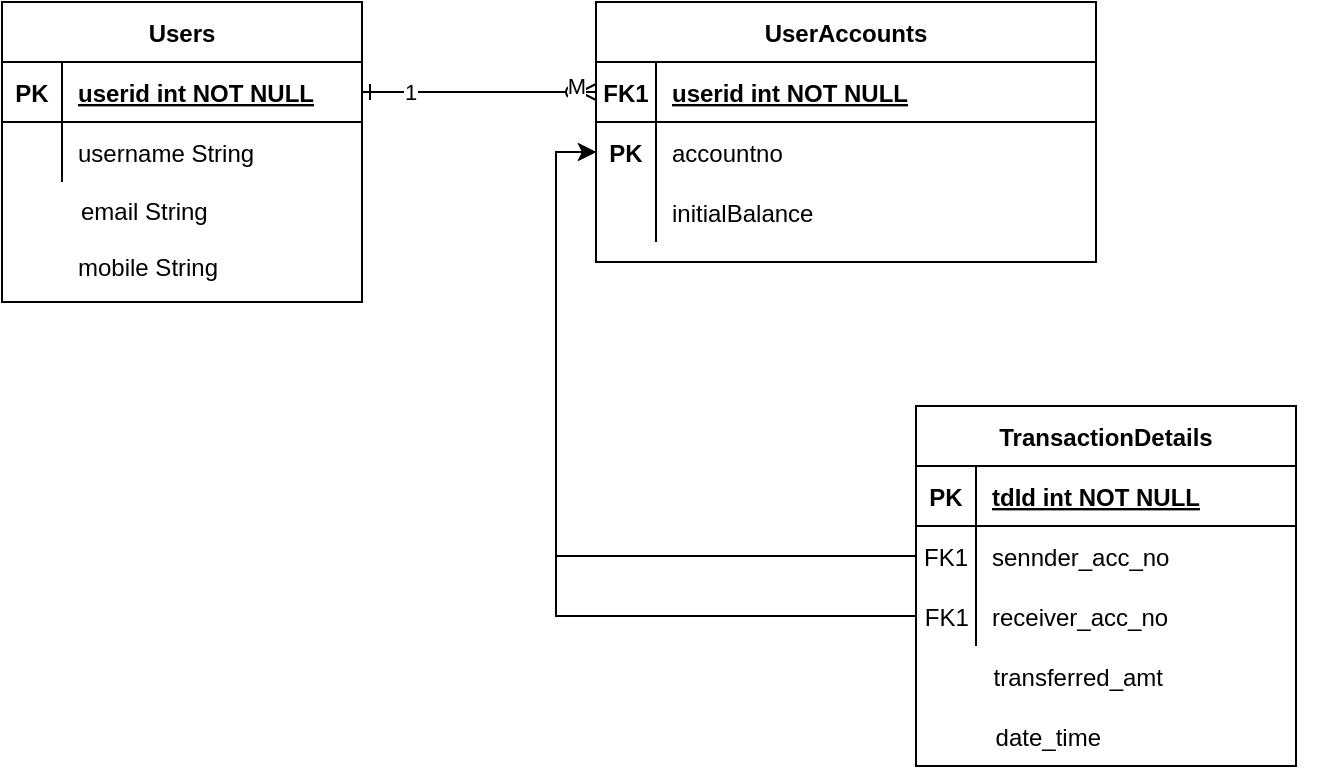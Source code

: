<mxfile version="13.7.9" type="device"><diagram id="R2lEEEUBdFMjLlhIrx00" name="Page-1"><mxGraphModel dx="1024" dy="592" grid="1" gridSize="10" guides="1" tooltips="1" connect="1" arrows="1" fold="1" page="1" pageScale="1" pageWidth="850" pageHeight="1100" math="0" shadow="0" extFonts="Permanent Marker^https://fonts.googleapis.com/css?family=Permanent+Marker"><root><mxCell id="0"/><mxCell id="1" parent="0"/><mxCell id="C-vyLk0tnHw3VtMMgP7b-1" value="" style="edgeStyle=entityRelationEdgeStyle;endArrow=ERzeroToMany;startArrow=ERone;endFill=1;startFill=0;entryX=0;entryY=0.5;entryDx=0;entryDy=0;" parent="1" source="C-vyLk0tnHw3VtMMgP7b-24" target="C-vyLk0tnHw3VtMMgP7b-3" edge="1"><mxGeometry width="100" height="100" relative="1" as="geometry"><mxPoint x="340" y="720" as="sourcePoint"/><mxPoint x="440" y="620" as="targetPoint"/></mxGeometry></mxCell><mxCell id="O0kQ28sJZwnHDcbyZfVi-1" value="1" style="edgeLabel;html=1;align=center;verticalAlign=middle;resizable=0;points=[];" vertex="1" connectable="0" parent="C-vyLk0tnHw3VtMMgP7b-1"><mxGeometry x="-0.595" relative="1" as="geometry"><mxPoint as="offset"/></mxGeometry></mxCell><mxCell id="O0kQ28sJZwnHDcbyZfVi-33" value="M" style="edgeLabel;html=1;align=center;verticalAlign=middle;resizable=0;points=[];" vertex="1" connectable="0" parent="C-vyLk0tnHw3VtMMgP7b-1"><mxGeometry x="0.824" y="3" relative="1" as="geometry"><mxPoint as="offset"/></mxGeometry></mxCell><mxCell id="O0kQ28sJZwnHDcbyZfVi-35" value="" style="group" vertex="1" connectable="0" parent="1"><mxGeometry x="53" y="38" width="180" height="150" as="geometry"/></mxCell><mxCell id="C-vyLk0tnHw3VtMMgP7b-23" value="Users" style="shape=table;startSize=30;container=1;collapsible=1;childLayout=tableLayout;fixedRows=1;rowLines=0;fontStyle=1;align=center;resizeLast=1;" parent="O0kQ28sJZwnHDcbyZfVi-35" vertex="1"><mxGeometry width="180" height="150" as="geometry"/></mxCell><mxCell id="C-vyLk0tnHw3VtMMgP7b-24" value="" style="shape=partialRectangle;collapsible=0;dropTarget=0;pointerEvents=0;fillColor=none;points=[[0,0.5],[1,0.5]];portConstraint=eastwest;top=0;left=0;right=0;bottom=1;" parent="C-vyLk0tnHw3VtMMgP7b-23" vertex="1"><mxGeometry y="30" width="180" height="30" as="geometry"/></mxCell><mxCell id="C-vyLk0tnHw3VtMMgP7b-25" value="PK" style="shape=partialRectangle;overflow=hidden;connectable=0;fillColor=none;top=0;left=0;bottom=0;right=0;fontStyle=1;" parent="C-vyLk0tnHw3VtMMgP7b-24" vertex="1"><mxGeometry width="30" height="30" as="geometry"/></mxCell><mxCell id="C-vyLk0tnHw3VtMMgP7b-26" value="userid int NOT NULL " style="shape=partialRectangle;overflow=hidden;connectable=0;fillColor=none;top=0;left=0;bottom=0;right=0;align=left;spacingLeft=6;fontStyle=5;" parent="C-vyLk0tnHw3VtMMgP7b-24" vertex="1"><mxGeometry x="30" width="150" height="30" as="geometry"/></mxCell><mxCell id="C-vyLk0tnHw3VtMMgP7b-27" value="" style="shape=partialRectangle;collapsible=0;dropTarget=0;pointerEvents=0;fillColor=none;points=[[0,0.5],[1,0.5]];portConstraint=eastwest;top=0;left=0;right=0;bottom=0;" parent="C-vyLk0tnHw3VtMMgP7b-23" vertex="1"><mxGeometry y="60" width="180" height="30" as="geometry"/></mxCell><mxCell id="C-vyLk0tnHw3VtMMgP7b-28" value="" style="shape=partialRectangle;overflow=hidden;connectable=0;fillColor=none;top=0;left=0;bottom=0;right=0;" parent="C-vyLk0tnHw3VtMMgP7b-27" vertex="1"><mxGeometry width="30" height="30" as="geometry"/></mxCell><mxCell id="C-vyLk0tnHw3VtMMgP7b-29" value="username String" style="shape=partialRectangle;overflow=hidden;connectable=0;fillColor=none;top=0;left=0;bottom=0;right=0;align=left;spacingLeft=6;" parent="C-vyLk0tnHw3VtMMgP7b-27" vertex="1"><mxGeometry x="30" width="150" height="30" as="geometry"/></mxCell><mxCell id="O0kQ28sJZwnHDcbyZfVi-3" value="mobile String" style="shape=partialRectangle;overflow=hidden;connectable=0;fillColor=none;top=0;left=0;bottom=0;right=0;align=left;spacingLeft=6;" vertex="1" parent="O0kQ28sJZwnHDcbyZfVi-35"><mxGeometry x="30" y="117" width="90" height="30" as="geometry"/></mxCell><mxCell id="O0kQ28sJZwnHDcbyZfVi-2" value="email String" style="shape=partialRectangle;overflow=hidden;connectable=0;fillColor=none;top=0;left=0;bottom=0;right=0;align=left;spacingLeft=6;fontStyle=0" vertex="1" parent="O0kQ28sJZwnHDcbyZfVi-35"><mxGeometry x="31.5" y="90" width="108.5" height="28" as="geometry"/></mxCell><mxCell id="O0kQ28sJZwnHDcbyZfVi-43" value="" style="group" vertex="1" connectable="0" parent="1"><mxGeometry x="510" y="240" width="199" height="180" as="geometry"/></mxCell><mxCell id="O0kQ28sJZwnHDcbyZfVi-28" value="transferred_amt" style="shape=partialRectangle;overflow=hidden;connectable=0;fillColor=none;top=0;left=0;bottom=0;right=0;align=left;spacingLeft=6;" vertex="1" parent="O0kQ28sJZwnHDcbyZfVi-43"><mxGeometry x="30.8" y="120" width="167.2" height="30" as="geometry"/></mxCell><mxCell id="O0kQ28sJZwnHDcbyZfVi-29" value="date_time" style="shape=partialRectangle;overflow=hidden;connectable=0;fillColor=none;top=0;left=0;bottom=0;right=0;align=left;spacingLeft=6;" vertex="1" parent="O0kQ28sJZwnHDcbyZfVi-43"><mxGeometry x="31.8" y="150" width="167.2" height="30" as="geometry"/></mxCell><mxCell id="O0kQ28sJZwnHDcbyZfVi-37" value="" style="group" vertex="1" connectable="0" parent="O0kQ28sJZwnHDcbyZfVi-43"><mxGeometry width="190" height="180" as="geometry"/></mxCell><mxCell id="O0kQ28sJZwnHDcbyZfVi-17" value="TransactionDetails" style="shape=table;startSize=30;container=1;collapsible=1;childLayout=tableLayout;fixedRows=1;rowLines=0;fontStyle=1;align=center;resizeLast=1;" vertex="1" parent="O0kQ28sJZwnHDcbyZfVi-37"><mxGeometry width="190" height="180" as="geometry"/></mxCell><mxCell id="O0kQ28sJZwnHDcbyZfVi-18" value="" style="shape=partialRectangle;collapsible=0;dropTarget=0;pointerEvents=0;fillColor=none;points=[[0,0.5],[1,0.5]];portConstraint=eastwest;top=0;left=0;right=0;bottom=1;" vertex="1" parent="O0kQ28sJZwnHDcbyZfVi-17"><mxGeometry y="30" width="190" height="30" as="geometry"/></mxCell><mxCell id="O0kQ28sJZwnHDcbyZfVi-19" value="PK" style="shape=partialRectangle;overflow=hidden;connectable=0;fillColor=none;top=0;left=0;bottom=0;right=0;fontStyle=1;" vertex="1" parent="O0kQ28sJZwnHDcbyZfVi-18"><mxGeometry width="30" height="30" as="geometry"/></mxCell><mxCell id="O0kQ28sJZwnHDcbyZfVi-20" value="tdId int NOT NULL" style="shape=partialRectangle;overflow=hidden;connectable=0;fillColor=none;top=0;left=0;bottom=0;right=0;align=left;spacingLeft=6;fontStyle=5;" vertex="1" parent="O0kQ28sJZwnHDcbyZfVi-18"><mxGeometry x="30" width="160" height="30" as="geometry"/></mxCell><mxCell id="O0kQ28sJZwnHDcbyZfVi-21" value="" style="shape=partialRectangle;collapsible=0;dropTarget=0;pointerEvents=0;fillColor=none;points=[[0,0.5],[1,0.5]];portConstraint=eastwest;top=0;left=0;right=0;bottom=0;" vertex="1" parent="O0kQ28sJZwnHDcbyZfVi-17"><mxGeometry y="60" width="190" height="30" as="geometry"/></mxCell><mxCell id="O0kQ28sJZwnHDcbyZfVi-22" value="FK1" style="shape=partialRectangle;overflow=hidden;connectable=0;fillColor=none;top=0;left=0;bottom=0;right=0;" vertex="1" parent="O0kQ28sJZwnHDcbyZfVi-21"><mxGeometry width="30" height="30" as="geometry"/></mxCell><mxCell id="O0kQ28sJZwnHDcbyZfVi-23" value="sennder_acc_no" style="shape=partialRectangle;overflow=hidden;connectable=0;fillColor=none;top=0;left=0;bottom=0;right=0;align=left;spacingLeft=6;" vertex="1" parent="O0kQ28sJZwnHDcbyZfVi-21"><mxGeometry x="30" width="160" height="30" as="geometry"/></mxCell><mxCell id="O0kQ28sJZwnHDcbyZfVi-24" value="" style="shape=partialRectangle;collapsible=0;dropTarget=0;pointerEvents=0;fillColor=none;points=[[0,0.5],[1,0.5]];portConstraint=eastwest;top=0;left=0;right=0;bottom=0;" vertex="1" parent="O0kQ28sJZwnHDcbyZfVi-17"><mxGeometry y="90" width="190" height="30" as="geometry"/></mxCell><mxCell id="O0kQ28sJZwnHDcbyZfVi-25" value="" style="shape=partialRectangle;overflow=hidden;connectable=0;fillColor=none;top=0;left=0;bottom=0;right=0;" vertex="1" parent="O0kQ28sJZwnHDcbyZfVi-24"><mxGeometry width="30" height="30" as="geometry"/></mxCell><mxCell id="O0kQ28sJZwnHDcbyZfVi-26" value="receiver_acc_no" style="shape=partialRectangle;overflow=hidden;connectable=0;fillColor=none;top=0;left=0;bottom=0;right=0;align=left;spacingLeft=6;" vertex="1" parent="O0kQ28sJZwnHDcbyZfVi-24"><mxGeometry x="30" width="160" height="30" as="geometry"/></mxCell><mxCell id="O0kQ28sJZwnHDcbyZfVi-30" value="FK1" style="shape=partialRectangle;overflow=hidden;connectable=0;fillColor=none;top=0;left=0;bottom=0;right=0;" vertex="1" parent="O0kQ28sJZwnHDcbyZfVi-37"><mxGeometry x="4" y="90" width="22.8" height="30" as="geometry"/></mxCell><mxCell id="C-vyLk0tnHw3VtMMgP7b-2" value="UserAccounts" style="shape=table;startSize=30;container=1;collapsible=1;childLayout=tableLayout;fixedRows=1;rowLines=0;fontStyle=1;align=center;resizeLast=1;" parent="1" vertex="1"><mxGeometry x="350" y="38" width="250" height="130" as="geometry"/></mxCell><mxCell id="C-vyLk0tnHw3VtMMgP7b-3" value="" style="shape=partialRectangle;collapsible=0;dropTarget=0;pointerEvents=0;fillColor=none;points=[[0,0.5],[1,0.5]];portConstraint=eastwest;top=0;left=0;right=0;bottom=1;" parent="C-vyLk0tnHw3VtMMgP7b-2" vertex="1"><mxGeometry y="30" width="250" height="30" as="geometry"/></mxCell><mxCell id="C-vyLk0tnHw3VtMMgP7b-4" value="FK1" style="shape=partialRectangle;overflow=hidden;connectable=0;fillColor=none;top=0;left=0;bottom=0;right=0;fontStyle=1;" parent="C-vyLk0tnHw3VtMMgP7b-3" vertex="1"><mxGeometry width="30" height="30" as="geometry"/></mxCell><mxCell id="C-vyLk0tnHw3VtMMgP7b-5" value="userid int NOT NULL " style="shape=partialRectangle;overflow=hidden;connectable=0;fillColor=none;top=0;left=0;bottom=0;right=0;align=left;spacingLeft=6;fontStyle=5;" parent="C-vyLk0tnHw3VtMMgP7b-3" vertex="1"><mxGeometry x="30" width="220" height="30" as="geometry"/></mxCell><mxCell id="C-vyLk0tnHw3VtMMgP7b-6" value="" style="shape=partialRectangle;collapsible=0;dropTarget=0;pointerEvents=0;fillColor=none;points=[[0,0.5],[1,0.5]];portConstraint=eastwest;top=0;left=0;right=0;bottom=0;" parent="C-vyLk0tnHw3VtMMgP7b-2" vertex="1"><mxGeometry y="60" width="250" height="30" as="geometry"/></mxCell><mxCell id="C-vyLk0tnHw3VtMMgP7b-7" value="PK" style="shape=partialRectangle;overflow=hidden;connectable=0;fillColor=none;top=0;left=0;bottom=0;right=0;fontStyle=1" parent="C-vyLk0tnHw3VtMMgP7b-6" vertex="1"><mxGeometry width="30" height="30" as="geometry"/></mxCell><mxCell id="C-vyLk0tnHw3VtMMgP7b-8" value="accountno" style="shape=partialRectangle;overflow=hidden;connectable=0;fillColor=none;top=0;left=0;bottom=0;right=0;align=left;spacingLeft=6;" parent="C-vyLk0tnHw3VtMMgP7b-6" vertex="1"><mxGeometry x="30" width="220" height="30" as="geometry"/></mxCell><mxCell id="C-vyLk0tnHw3VtMMgP7b-9" value="" style="shape=partialRectangle;collapsible=0;dropTarget=0;pointerEvents=0;fillColor=none;points=[[0,0.5],[1,0.5]];portConstraint=eastwest;top=0;left=0;right=0;bottom=0;" parent="C-vyLk0tnHw3VtMMgP7b-2" vertex="1"><mxGeometry y="90" width="250" height="30" as="geometry"/></mxCell><mxCell id="C-vyLk0tnHw3VtMMgP7b-10" value="" style="shape=partialRectangle;overflow=hidden;connectable=0;fillColor=none;top=0;left=0;bottom=0;right=0;" parent="C-vyLk0tnHw3VtMMgP7b-9" vertex="1"><mxGeometry width="30" height="30" as="geometry"/></mxCell><mxCell id="C-vyLk0tnHw3VtMMgP7b-11" value="initialBalance" style="shape=partialRectangle;overflow=hidden;connectable=0;fillColor=none;top=0;left=0;bottom=0;right=0;align=left;spacingLeft=6;" parent="C-vyLk0tnHw3VtMMgP7b-9" vertex="1"><mxGeometry x="30" width="220" height="30" as="geometry"/></mxCell><mxCell id="O0kQ28sJZwnHDcbyZfVi-44" style="edgeStyle=orthogonalEdgeStyle;rounded=0;orthogonalLoop=1;jettySize=auto;html=1;entryX=0;entryY=0.5;entryDx=0;entryDy=0;exitX=0;exitY=0.5;exitDx=0;exitDy=0;" edge="1" parent="1" source="O0kQ28sJZwnHDcbyZfVi-21" target="C-vyLk0tnHw3VtMMgP7b-6"><mxGeometry relative="1" as="geometry"/></mxCell><mxCell id="O0kQ28sJZwnHDcbyZfVi-45" style="edgeStyle=orthogonalEdgeStyle;rounded=0;orthogonalLoop=1;jettySize=auto;html=1;entryX=0;entryY=0.5;entryDx=0;entryDy=0;" edge="1" parent="1" source="O0kQ28sJZwnHDcbyZfVi-24" target="C-vyLk0tnHw3VtMMgP7b-6"><mxGeometry relative="1" as="geometry"/></mxCell></root></mxGraphModel></diagram></mxfile>
